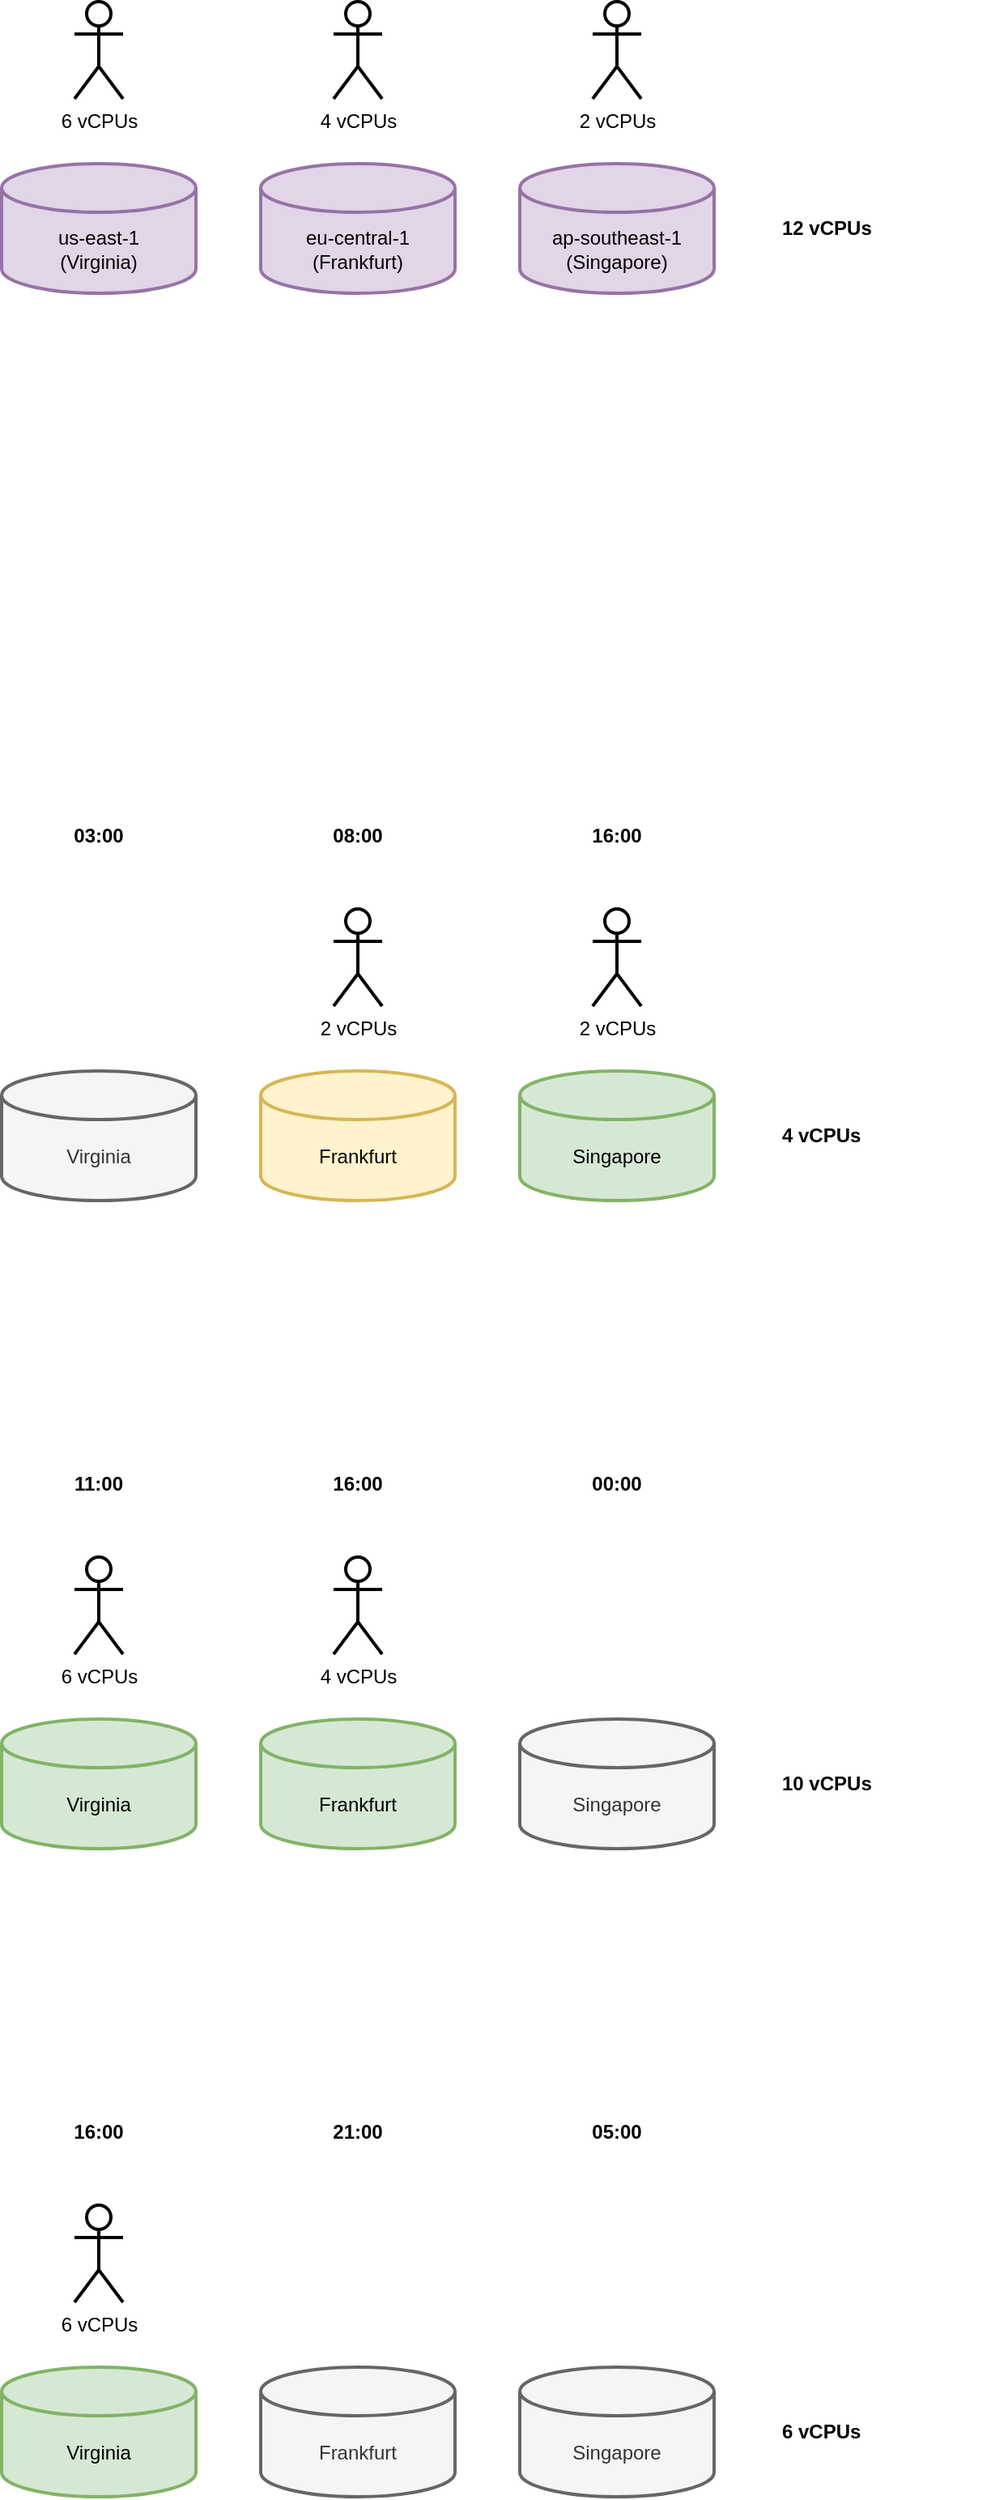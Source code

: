 <mxfile>
    <diagram id="egCJQXx5akYZ2FTzE-84" name="Page-1">
        <mxGraphModel dx="592" dy="1476" grid="1" gridSize="10" guides="1" tooltips="1" connect="1" arrows="1" fold="1" page="0" pageScale="1" pageWidth="827" pageHeight="1169" math="0" shadow="0">
            <root>
                <mxCell id="0"/>
                <mxCell id="1" parent="0"/>
                <mxCell id="3" value="Virginia" style="shape=cylinder3;whiteSpace=wrap;html=1;boundedLbl=1;backgroundOutline=1;size=15;strokeWidth=2;fillColor=#f5f5f5;strokeColor=#666666;fontColor=#333333;" parent="1" vertex="1">
                    <mxGeometry x="120" y="240" width="120" height="80" as="geometry"/>
                </mxCell>
                <mxCell id="4" value="Frankfurt" style="shape=cylinder3;whiteSpace=wrap;html=1;boundedLbl=1;backgroundOutline=1;size=15;strokeWidth=2;fillColor=#fff2cc;strokeColor=#d6b656;" parent="1" vertex="1">
                    <mxGeometry x="280" y="240" width="120" height="80" as="geometry"/>
                </mxCell>
                <mxCell id="5" value="Singapore" style="shape=cylinder3;whiteSpace=wrap;html=1;boundedLbl=1;backgroundOutline=1;size=15;strokeWidth=2;fillColor=#d5e8d4;strokeColor=#82b366;" parent="1" vertex="1">
                    <mxGeometry x="440" y="240" width="120" height="80" as="geometry"/>
                </mxCell>
                <mxCell id="6" value="&lt;span style=&quot;color: rgb(0, 0, 0); font-family: Helvetica; font-size: 12px; font-style: normal; font-variant-ligatures: normal; font-variant-caps: normal; font-weight: 400; letter-spacing: normal; orphans: 2; text-align: center; text-indent: 0px; text-transform: none; widows: 2; word-spacing: 0px; -webkit-text-stroke-width: 0px; background-color: rgb(255, 255, 255); text-decoration-thickness: initial; text-decoration-style: initial; text-decoration-color: initial; float: none; display: inline !important;&quot;&gt;2 vCPUs&lt;/span&gt;" style="shape=umlActor;verticalLabelPosition=bottom;verticalAlign=top;html=1;outlineConnect=0;strokeWidth=2;" parent="1" vertex="1">
                    <mxGeometry x="485" y="140" width="30" height="60" as="geometry"/>
                </mxCell>
                <mxCell id="10" value="&lt;span style=&quot;color: rgb(0, 0, 0); font-family: Helvetica; font-size: 12px; font-style: normal; font-variant-ligatures: normal; font-variant-caps: normal; font-weight: 400; letter-spacing: normal; orphans: 2; text-align: center; text-indent: 0px; text-transform: none; widows: 2; word-spacing: 0px; -webkit-text-stroke-width: 0px; background-color: rgb(255, 255, 255); text-decoration-thickness: initial; text-decoration-style: initial; text-decoration-color: initial; float: none; display: inline !important;&quot;&gt;2 vCPUs&lt;/span&gt;" style="shape=umlActor;verticalLabelPosition=bottom;verticalAlign=top;html=1;outlineConnect=0;strokeWidth=2;" parent="1" vertex="1">
                    <mxGeometry x="325" y="140" width="30" height="60" as="geometry"/>
                </mxCell>
                <mxCell id="14" value="Virginia" style="shape=cylinder3;whiteSpace=wrap;html=1;boundedLbl=1;backgroundOutline=1;size=15;strokeWidth=2;fillColor=#d5e8d4;strokeColor=#82b366;" parent="1" vertex="1">
                    <mxGeometry x="120" y="640" width="120" height="80" as="geometry"/>
                </mxCell>
                <mxCell id="15" value="Frankfurt" style="shape=cylinder3;whiteSpace=wrap;html=1;boundedLbl=1;backgroundOutline=1;size=15;strokeWidth=2;fillColor=#d5e8d4;strokeColor=#82b366;" parent="1" vertex="1">
                    <mxGeometry x="280" y="640" width="120" height="80" as="geometry"/>
                </mxCell>
                <mxCell id="16" value="Singapore" style="shape=cylinder3;whiteSpace=wrap;html=1;boundedLbl=1;backgroundOutline=1;size=15;strokeWidth=2;fillColor=#f5f5f5;strokeColor=#666666;fontColor=#333333;" parent="1" vertex="1">
                    <mxGeometry x="440" y="640" width="120" height="80" as="geometry"/>
                </mxCell>
                <mxCell id="20" value="&lt;span style=&quot;color: rgb(0, 0, 0); font-family: Helvetica; font-size: 12px; font-style: normal; font-variant-ligatures: normal; font-variant-caps: normal; font-weight: 400; letter-spacing: normal; orphans: 2; text-align: center; text-indent: 0px; text-transform: none; widows: 2; word-spacing: 0px; -webkit-text-stroke-width: 0px; background-color: rgb(255, 255, 255); text-decoration-thickness: initial; text-decoration-style: initial; text-decoration-color: initial; float: none; display: inline !important;&quot;&gt;4 vCPUs&lt;/span&gt;" style="shape=umlActor;verticalLabelPosition=bottom;verticalAlign=top;html=1;outlineConnect=0;strokeWidth=2;" parent="1" vertex="1">
                    <mxGeometry x="325" y="540" width="30" height="60" as="geometry"/>
                </mxCell>
                <mxCell id="22" value="&lt;span style=&quot;color: rgb(0, 0, 0); font-family: Helvetica; font-size: 12px; font-style: normal; font-variant-ligatures: normal; font-variant-caps: normal; font-weight: 400; letter-spacing: normal; orphans: 2; text-align: center; text-indent: 0px; text-transform: none; widows: 2; word-spacing: 0px; -webkit-text-stroke-width: 0px; background-color: rgb(255, 255, 255); text-decoration-thickness: initial; text-decoration-style: initial; text-decoration-color: initial; float: none; display: inline !important;&quot;&gt;6 vCPUs&lt;/span&gt;" style="shape=umlActor;verticalLabelPosition=bottom;verticalAlign=top;html=1;outlineConnect=0;strokeWidth=2;" parent="1" vertex="1">
                    <mxGeometry x="165" y="540" width="30" height="60" as="geometry"/>
                </mxCell>
                <mxCell id="25" value="Virginia" style="shape=cylinder3;whiteSpace=wrap;html=1;boundedLbl=1;backgroundOutline=1;size=15;strokeWidth=2;fillColor=#d5e8d4;strokeColor=#82b366;" parent="1" vertex="1">
                    <mxGeometry x="120" y="1040" width="120" height="80" as="geometry"/>
                </mxCell>
                <mxCell id="26" value="Frankfurt" style="shape=cylinder3;whiteSpace=wrap;html=1;boundedLbl=1;backgroundOutline=1;size=15;strokeWidth=2;fillColor=#f5f5f5;strokeColor=#666666;fontColor=#333333;" parent="1" vertex="1">
                    <mxGeometry x="280" y="1040" width="120" height="80" as="geometry"/>
                </mxCell>
                <mxCell id="27" value="Singapore" style="shape=cylinder3;whiteSpace=wrap;html=1;boundedLbl=1;backgroundOutline=1;size=15;strokeWidth=2;fillColor=#f5f5f5;strokeColor=#666666;fontColor=#333333;" parent="1" vertex="1">
                    <mxGeometry x="440" y="1040" width="120" height="80" as="geometry"/>
                </mxCell>
                <mxCell id="31" value="&lt;span style=&quot;color: rgb(0, 0, 0); font-family: Helvetica; font-size: 12px; font-style: normal; font-variant-ligatures: normal; font-variant-caps: normal; font-weight: 400; letter-spacing: normal; orphans: 2; text-align: center; text-indent: 0px; text-transform: none; widows: 2; word-spacing: 0px; -webkit-text-stroke-width: 0px; background-color: rgb(255, 255, 255); text-decoration-thickness: initial; text-decoration-style: initial; text-decoration-color: initial; float: none; display: inline !important;&quot;&gt;6 vCPUs&lt;/span&gt;" style="shape=umlActor;verticalLabelPosition=bottom;verticalAlign=top;html=1;outlineConnect=0;strokeWidth=2;" parent="1" vertex="1">
                    <mxGeometry x="165" y="940" width="30" height="60" as="geometry"/>
                </mxCell>
                <mxCell id="35" value="16:00" style="text;html=1;strokeColor=none;fillColor=none;align=center;verticalAlign=middle;whiteSpace=wrap;rounded=0;strokeWidth=2;fontStyle=1" parent="1" vertex="1">
                    <mxGeometry x="470" y="80" width="60" height="30" as="geometry"/>
                </mxCell>
                <mxCell id="36" value="08:00" style="text;html=1;strokeColor=none;fillColor=none;align=center;verticalAlign=middle;whiteSpace=wrap;rounded=0;strokeWidth=2;fontStyle=1" parent="1" vertex="1">
                    <mxGeometry x="310" y="80" width="60" height="30" as="geometry"/>
                </mxCell>
                <mxCell id="37" value="03:00" style="text;html=1;strokeColor=none;fillColor=none;align=center;verticalAlign=middle;whiteSpace=wrap;rounded=0;strokeWidth=2;fontStyle=1" parent="1" vertex="1">
                    <mxGeometry x="150" y="80" width="60" height="30" as="geometry"/>
                </mxCell>
                <mxCell id="39" value="16:00" style="text;html=1;strokeColor=none;fillColor=none;align=center;verticalAlign=middle;whiteSpace=wrap;rounded=0;strokeWidth=2;fontStyle=1" parent="1" vertex="1">
                    <mxGeometry x="310" y="480" width="60" height="30" as="geometry"/>
                </mxCell>
                <mxCell id="40" value="11:00" style="text;html=1;strokeColor=none;fillColor=none;align=center;verticalAlign=middle;whiteSpace=wrap;rounded=0;strokeWidth=2;fontStyle=1" parent="1" vertex="1">
                    <mxGeometry x="150" y="480" width="60" height="30" as="geometry"/>
                </mxCell>
                <mxCell id="41" value="00:00" style="text;html=1;strokeColor=none;fillColor=none;align=center;verticalAlign=middle;whiteSpace=wrap;rounded=0;strokeWidth=2;fontStyle=1" parent="1" vertex="1">
                    <mxGeometry x="470" y="480" width="60" height="30" as="geometry"/>
                </mxCell>
                <mxCell id="43" value="21:00" style="text;html=1;strokeColor=none;fillColor=none;align=center;verticalAlign=middle;whiteSpace=wrap;rounded=0;strokeWidth=2;fontStyle=1" parent="1" vertex="1">
                    <mxGeometry x="310" y="880" width="60" height="30" as="geometry"/>
                </mxCell>
                <mxCell id="44" value="16:00" style="text;html=1;strokeColor=none;fillColor=none;align=center;verticalAlign=middle;whiteSpace=wrap;rounded=0;strokeWidth=2;fontStyle=1" parent="1" vertex="1">
                    <mxGeometry x="150" y="880" width="60" height="30" as="geometry"/>
                </mxCell>
                <mxCell id="45" value="05:00" style="text;html=1;strokeColor=none;fillColor=none;align=center;verticalAlign=middle;whiteSpace=wrap;rounded=0;strokeWidth=2;fontStyle=1" parent="1" vertex="1">
                    <mxGeometry x="470" y="880" width="60" height="30" as="geometry"/>
                </mxCell>
                <mxCell id="46" value="4 vCPUs" style="text;html=1;strokeColor=none;fillColor=none;align=left;verticalAlign=middle;whiteSpace=wrap;rounded=0;strokeWidth=2;fontStyle=1" parent="1" vertex="1">
                    <mxGeometry x="600" y="265" width="130" height="30" as="geometry"/>
                </mxCell>
                <mxCell id="50" value="10 vCPUs" style="text;html=1;strokeColor=none;fillColor=none;align=left;verticalAlign=middle;whiteSpace=wrap;rounded=0;strokeWidth=2;fontStyle=1" parent="1" vertex="1">
                    <mxGeometry x="600" y="665" width="130" height="30" as="geometry"/>
                </mxCell>
                <mxCell id="51" value="6 vCPUs" style="text;html=1;strokeColor=none;fillColor=none;align=left;verticalAlign=middle;whiteSpace=wrap;rounded=0;strokeWidth=2;fontStyle=1" parent="1" vertex="1">
                    <mxGeometry x="600" y="1065" width="130" height="30" as="geometry"/>
                </mxCell>
                <mxCell id="52" value="&lt;div&gt;us-east-1&lt;/div&gt;(Virginia)" style="shape=cylinder3;whiteSpace=wrap;html=1;boundedLbl=1;backgroundOutline=1;size=15;strokeWidth=2;fillColor=#e1d5e7;strokeColor=#9673a6;" vertex="1" parent="1">
                    <mxGeometry x="120" y="-320" width="120" height="80" as="geometry"/>
                </mxCell>
                <mxCell id="53" value="&lt;div&gt;eu-central-1&lt;/div&gt;(Frankfurt)" style="shape=cylinder3;whiteSpace=wrap;html=1;boundedLbl=1;backgroundOutline=1;size=15;strokeWidth=2;fillColor=#e1d5e7;strokeColor=#9673a6;" vertex="1" parent="1">
                    <mxGeometry x="280" y="-320" width="120" height="80" as="geometry"/>
                </mxCell>
                <mxCell id="54" value="&lt;div&gt;ap-southeast-1&lt;/div&gt;(Singapore)" style="shape=cylinder3;whiteSpace=wrap;html=1;boundedLbl=1;backgroundOutline=1;size=15;strokeWidth=2;fillColor=#e1d5e7;strokeColor=#9673a6;" vertex="1" parent="1">
                    <mxGeometry x="440" y="-320" width="120" height="80" as="geometry"/>
                </mxCell>
                <mxCell id="55" value="&lt;span style=&quot;color: rgb(0, 0, 0); font-family: Helvetica; font-size: 12px; font-style: normal; font-variant-ligatures: normal; font-variant-caps: normal; font-weight: 400; letter-spacing: normal; orphans: 2; text-align: center; text-indent: 0px; text-transform: none; widows: 2; word-spacing: 0px; -webkit-text-stroke-width: 0px; background-color: rgb(255, 255, 255); text-decoration-thickness: initial; text-decoration-style: initial; text-decoration-color: initial; float: none; display: inline !important;&quot;&gt;2 vCPUs&lt;/span&gt;" style="shape=umlActor;verticalLabelPosition=bottom;verticalAlign=top;html=1;outlineConnect=0;strokeWidth=2;" vertex="1" parent="1">
                    <mxGeometry x="485" y="-420" width="30" height="60" as="geometry"/>
                </mxCell>
                <mxCell id="56" value="&lt;span style=&quot;color: rgb(0, 0, 0); font-family: Helvetica; font-size: 12px; font-style: normal; font-variant-ligatures: normal; font-variant-caps: normal; font-weight: 400; letter-spacing: normal; orphans: 2; text-align: center; text-indent: 0px; text-transform: none; widows: 2; word-spacing: 0px; -webkit-text-stroke-width: 0px; background-color: rgb(255, 255, 255); text-decoration-thickness: initial; text-decoration-style: initial; text-decoration-color: initial; float: none; display: inline !important;&quot;&gt;4 vCPUs&lt;/span&gt;" style="shape=umlActor;verticalLabelPosition=bottom;verticalAlign=top;html=1;outlineConnect=0;strokeWidth=2;" vertex="1" parent="1">
                    <mxGeometry x="325" y="-420" width="30" height="60" as="geometry"/>
                </mxCell>
                <mxCell id="57" value="&lt;span style=&quot;color: rgb(0, 0, 0); font-family: Helvetica; font-size: 12px; font-style: normal; font-variant-ligatures: normal; font-variant-caps: normal; font-weight: 400; letter-spacing: normal; orphans: 2; text-align: center; text-indent: 0px; text-transform: none; widows: 2; word-spacing: 0px; -webkit-text-stroke-width: 0px; background-color: rgb(255, 255, 255); text-decoration-thickness: initial; text-decoration-style: initial; text-decoration-color: initial; float: none; display: inline !important;&quot;&gt;6 vCPUs&lt;/span&gt;" style="shape=umlActor;verticalLabelPosition=bottom;verticalAlign=top;html=1;outlineConnect=0;strokeWidth=2;" vertex="1" parent="1">
                    <mxGeometry x="165" y="-420" width="30" height="60" as="geometry"/>
                </mxCell>
                <mxCell id="58" value="12 vCPUs" style="text;html=1;strokeColor=none;fillColor=none;align=left;verticalAlign=middle;whiteSpace=wrap;rounded=0;strokeWidth=2;fontStyle=1" vertex="1" parent="1">
                    <mxGeometry x="600" y="-295" width="130" height="30" as="geometry"/>
                </mxCell>
            </root>
        </mxGraphModel>
    </diagram>
</mxfile>